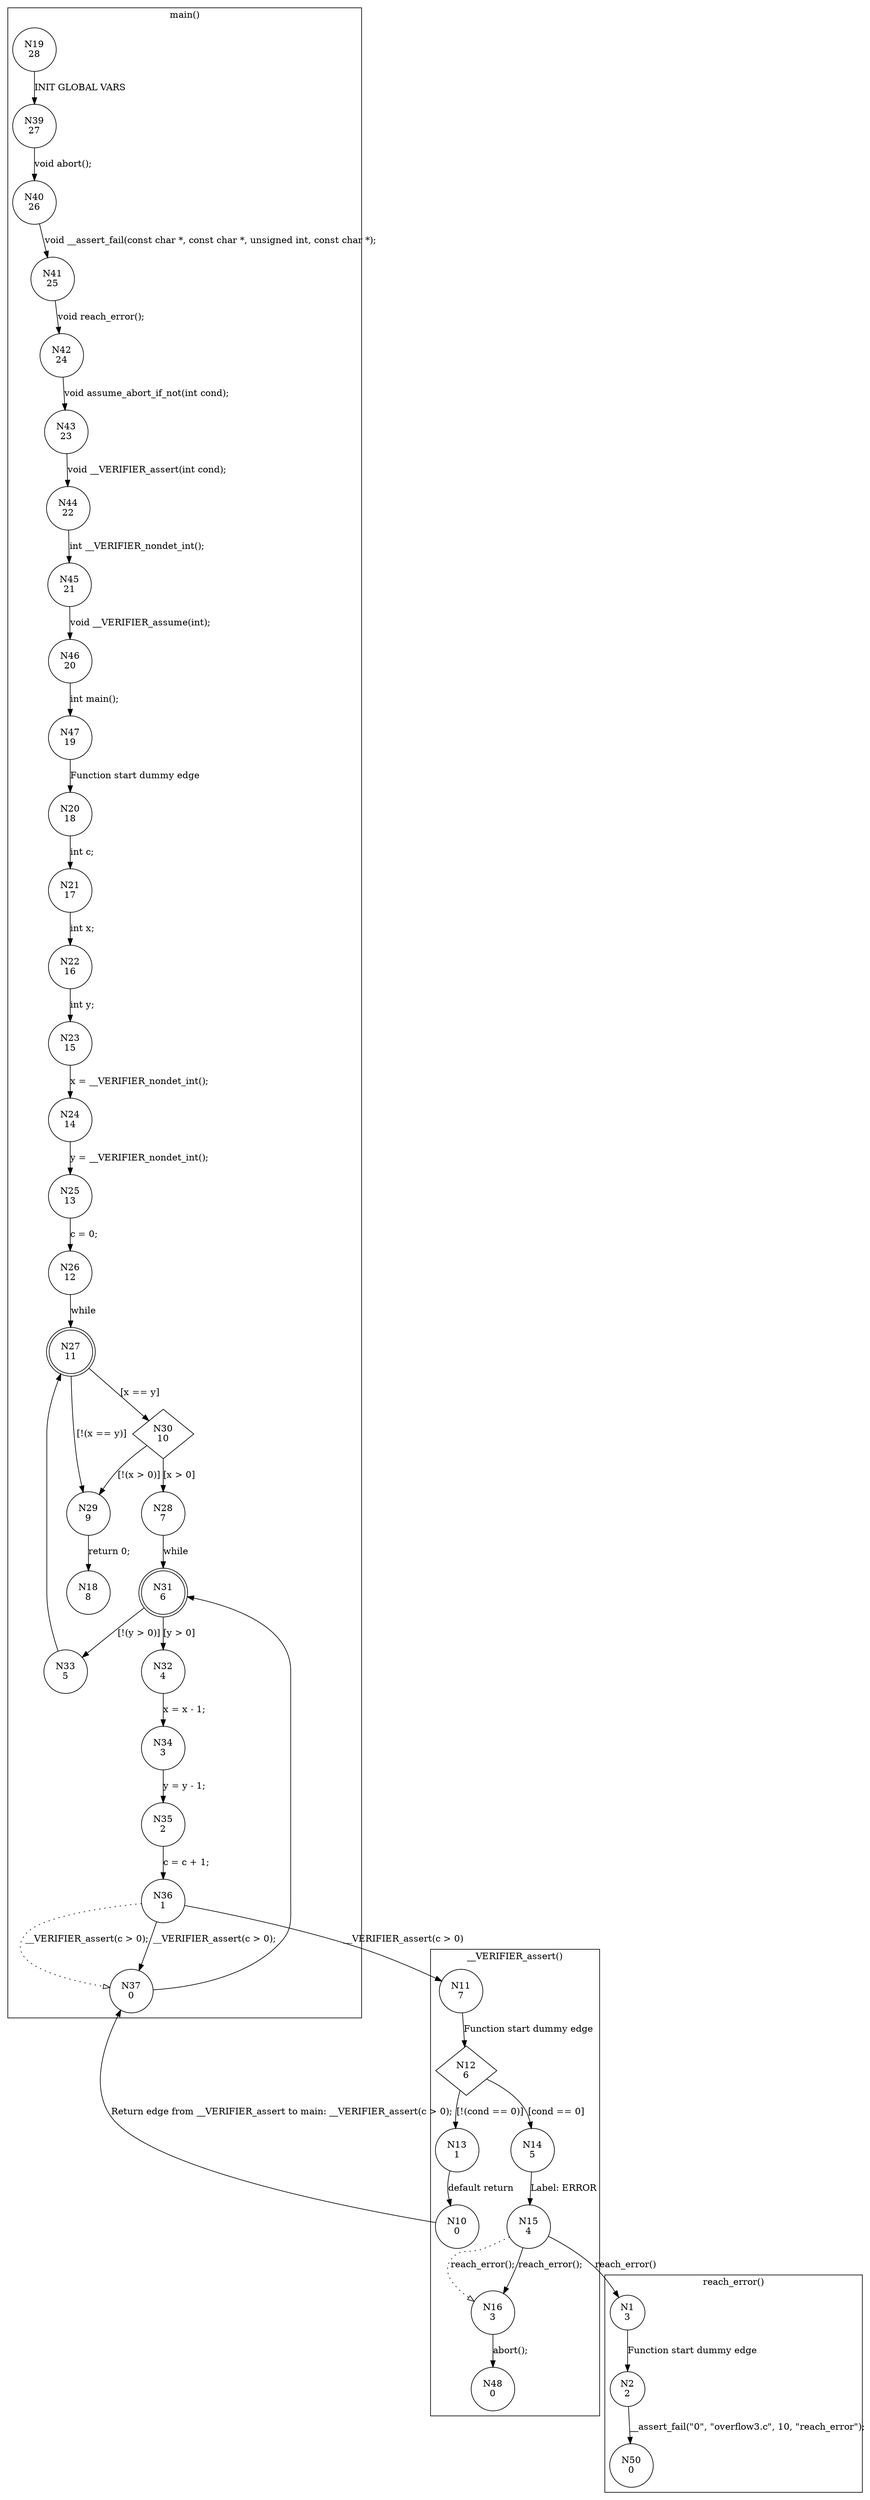 digraph CFA {
19 [shape="circle" label="N19\n28"]
39 [shape="circle" label="N39\n27"]
40 [shape="circle" label="N40\n26"]
41 [shape="circle" label="N41\n25"]
42 [shape="circle" label="N42\n24"]
43 [shape="circle" label="N43\n23"]
44 [shape="circle" label="N44\n22"]
45 [shape="circle" label="N45\n21"]
46 [shape="circle" label="N46\n20"]
47 [shape="circle" label="N47\n19"]
20 [shape="circle" label="N20\n18"]
21 [shape="circle" label="N21\n17"]
22 [shape="circle" label="N22\n16"]
23 [shape="circle" label="N23\n15"]
24 [shape="circle" label="N24\n14"]
25 [shape="circle" label="N25\n13"]
26 [shape="circle" label="N26\n12"]
27 [shape="doublecircle" label="N27\n11"]
29 [shape="circle" label="N29\n9"]
18 [shape="circle" label="N18\n8"]
30 [shape="diamond" label="N30\n10"]
28 [shape="circle" label="N28\n7"]
31 [shape="doublecircle" label="N31\n6"]
33 [shape="circle" label="N33\n5"]
32 [shape="circle" label="N32\n4"]
34 [shape="circle" label="N34\n3"]
35 [shape="circle" label="N35\n2"]
36 [shape="circle" label="N36\n1"]
11 [shape="circle" label="N11\n7"]
12 [shape="diamond" label="N12\n6"]
13 [shape="circle" label="N13\n1"]
10 [shape="circle" label="N10\n0"]
37 [shape="circle" label="N37\n0"]
14 [shape="circle" label="N14\n5"]
15 [shape="circle" label="N15\n4"]
1 [shape="circle" label="N1\n3"]
2 [shape="circle" label="N2\n2"]
50 [shape="circle" label="N50\n0"]
16 [shape="circle" label="N16\n3"]
48 [shape="circle" label="N48\n0"]
node [shape="circle"]
subgraph cluster___VERIFIER_assert {
label="__VERIFIER_assert()"
11 -> 12 [label="Function start dummy edge"]
12 -> 14 [label="[cond == 0]"]
12 -> 13 [label="[!(cond == 0)]"]
13 -> 10 [label="default return"]
14 -> 15 [label="Label: ERROR"]
15 -> 16 [label="reach_error();" style="dotted" arrowhead="empty"]
15 -> 16 [label="reach_error();"]
16 -> 48 [label="abort();"]}
subgraph cluster_assume_abort_if_not {
label="assume_abort_if_not()"
}
subgraph cluster_main {
label="main()"
19 -> 39 [label="INIT GLOBAL VARS"]
39 -> 40 [label="void abort();"]
40 -> 41 [label="void __assert_fail(const char *, const char *, unsigned int, const char *);"]
41 -> 42 [label="void reach_error();"]
42 -> 43 [label="void assume_abort_if_not(int cond);"]
43 -> 44 [label="void __VERIFIER_assert(int cond);"]
44 -> 45 [label="int __VERIFIER_nondet_int();"]
45 -> 46 [label="void __VERIFIER_assume(int);"]
46 -> 47 [label="int main();"]
47 -> 20 [label="Function start dummy edge"]
20 -> 21 [label="int c;"]
21 -> 22 [label="int x;"]
22 -> 23 [label="int y;"]
23 -> 24 [label="x = __VERIFIER_nondet_int();"]
24 -> 25 [label="y = __VERIFIER_nondet_int();"]
25 -> 26 [label="c = 0;"]
26 -> 27 [label="while"]
27 -> 30 [label="[x == y]"]
27 -> 29 [label="[!(x == y)]"]
29 -> 18 [label="return 0;"]
30 -> 28 [label="[x > 0]"]
30 -> 29 [label="[!(x > 0)]"]
28 -> 31 [label="while"]
31 -> 32 [label="[y > 0]"]
31 -> 33 [label="[!(y > 0)]"]
33 -> 27 [label=""]
32 -> 34 [label="x = x - 1;"]
34 -> 35 [label="y = y - 1;"]
35 -> 36 [label="c = c + 1;"]
36 -> 37 [label="__VERIFIER_assert(c > 0);" style="dotted" arrowhead="empty"]
36 -> 37 [label="__VERIFIER_assert(c > 0);"]
37 -> 31 [label=""]}
subgraph cluster_reach_error {
label="reach_error()"
1 -> 2 [label="Function start dummy edge"]
2 -> 50 [label="__assert_fail(\"0\", \"overflow3.c\", 10, \"reach_error\");"]}
36 -> 11 [label="__VERIFIER_assert(c > 0)"]
10 -> 37 [label="Return edge from __VERIFIER_assert to main: __VERIFIER_assert(c > 0);"]
15 -> 1 [label="reach_error()"]}